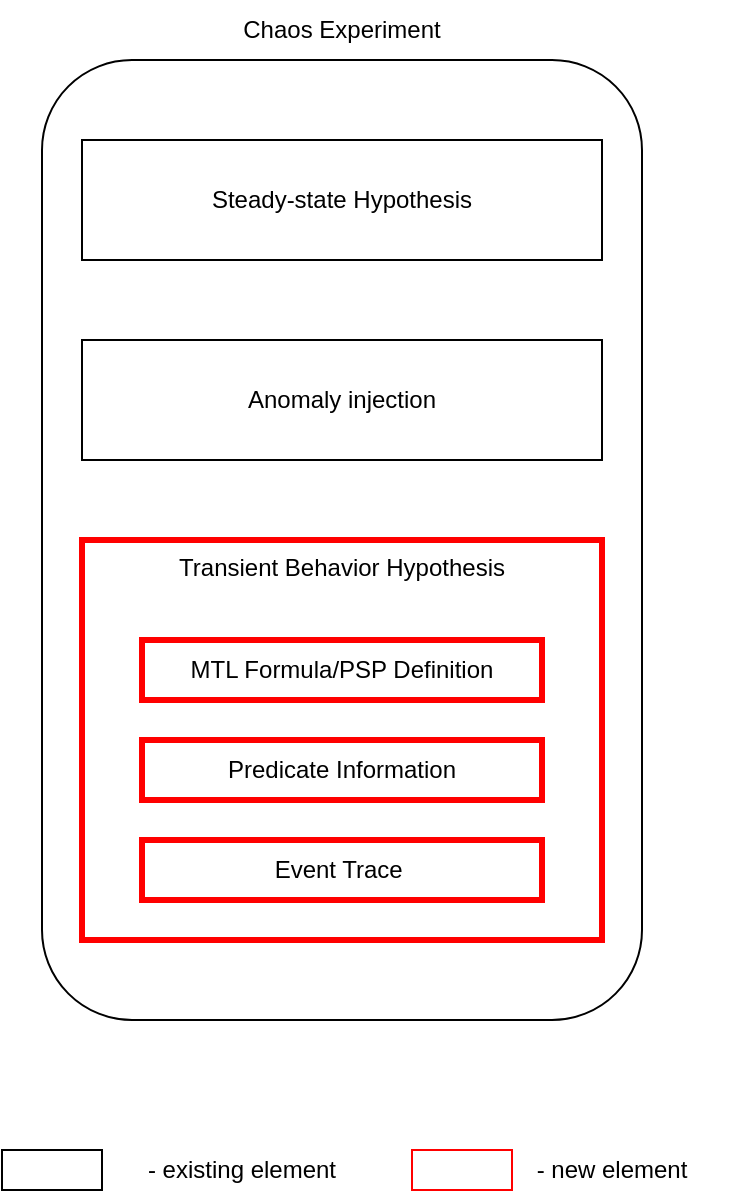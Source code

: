 <mxfile version="20.1.1" type="device"><diagram id="2PdwtKp6FiSX3vx4x55B" name="Page-1"><mxGraphModel dx="1125" dy="620" grid="1" gridSize="10" guides="1" tooltips="1" connect="1" arrows="1" fold="1" page="1" pageScale="1" pageWidth="850" pageHeight="1100" math="0" shadow="0"><root><mxCell id="0"/><mxCell id="1" parent="0"/><mxCell id="oMvTWyxy32zq-AKk_oj--2" value="" style="rounded=1;whiteSpace=wrap;html=1;gradientColor=none;fillColor=none;" parent="1" vertex="1"><mxGeometry x="80" y="120" width="300" height="480" as="geometry"/></mxCell><mxCell id="oMvTWyxy32zq-AKk_oj--3" value="Steady-state Hypothesis" style="rounded=0;whiteSpace=wrap;html=1;" parent="1" vertex="1"><mxGeometry x="100" y="160" width="260" height="60" as="geometry"/></mxCell><mxCell id="oMvTWyxy32zq-AKk_oj--4" value="Anomaly injection" style="rounded=0;whiteSpace=wrap;html=1;" parent="1" vertex="1"><mxGeometry x="100" y="260" width="260" height="60" as="geometry"/></mxCell><mxCell id="oMvTWyxy32zq-AKk_oj--5" value="Transient Behavior Hypothesis" style="rounded=0;whiteSpace=wrap;html=1;strokeColor=#FF0000;strokeWidth=3;verticalAlign=top;" parent="1" vertex="1"><mxGeometry x="100" y="360" width="260" height="200" as="geometry"/></mxCell><mxCell id="oMvTWyxy32zq-AKk_oj--7" value="Chaos Experiment" style="text;html=1;strokeColor=none;fillColor=none;align=center;verticalAlign=middle;whiteSpace=wrap;rounded=0;dashed=1;" parent="1" vertex="1"><mxGeometry x="170" y="90" width="120" height="30" as="geometry"/></mxCell><mxCell id="oMvTWyxy32zq-AKk_oj--8" value="MTL Formula/PSP Definition" style="rounded=0;whiteSpace=wrap;html=1;strokeColor=#FF0000;strokeWidth=3;verticalAlign=middle;" parent="1" vertex="1"><mxGeometry x="130" y="410" width="200" height="30" as="geometry"/></mxCell><mxCell id="oMvTWyxy32zq-AKk_oj--9" value="Predicate Information" style="rounded=0;whiteSpace=wrap;html=1;strokeColor=#FF0000;strokeWidth=3;verticalAlign=middle;" parent="1" vertex="1"><mxGeometry x="130" y="460" width="200" height="30" as="geometry"/></mxCell><mxCell id="oMvTWyxy32zq-AKk_oj--10" value="Event Trace&amp;nbsp;" style="rounded=0;whiteSpace=wrap;html=1;strokeColor=#FF0000;strokeWidth=3;verticalAlign=middle;" parent="1" vertex="1"><mxGeometry x="130" y="510" width="200" height="30" as="geometry"/></mxCell><mxCell id="qUV4nsKSVU0xoqKr9p1j-4" value="" style="rounded=0;whiteSpace=wrap;html=1;fontSize=13;" parent="1" vertex="1"><mxGeometry x="60" y="665" width="50" height="20" as="geometry"/></mxCell><mxCell id="qUV4nsKSVU0xoqKr9p1j-5" value="- existing element" style="text;html=1;strokeColor=none;fillColor=none;align=center;verticalAlign=middle;whiteSpace=wrap;rounded=0;" parent="1" vertex="1"><mxGeometry x="120" y="660" width="120" height="30" as="geometry"/></mxCell><mxCell id="qUV4nsKSVU0xoqKr9p1j-6" value="" style="rounded=0;whiteSpace=wrap;html=1;fontSize=13;strokeColor=#FF0000;fillColor=#FFFFFF;" parent="1" vertex="1"><mxGeometry x="265" y="665" width="50" height="20" as="geometry"/></mxCell><mxCell id="qUV4nsKSVU0xoqKr9p1j-7" value="- new element" style="text;html=1;strokeColor=none;fillColor=none;align=center;verticalAlign=middle;whiteSpace=wrap;rounded=0;" parent="1" vertex="1"><mxGeometry x="305" y="660" width="120" height="30" as="geometry"/></mxCell></root></mxGraphModel></diagram></mxfile>
